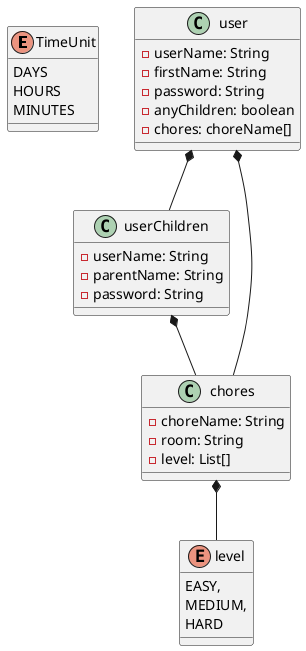 @startuml
'https://plantuml.com/class-diagram

enum TimeUnit {
DAYS
HOURS
MINUTES
}

class user{
- userName: String
- firstName: String
- password: String
- anyChildren: boolean
- chores: choreName[]

}

class userChildren{
- userName: String
- parentName: String
- password: String
}

class chores {
- choreName: String
- room: String
- level: List[]
}

enum level {
EASY,
MEDIUM,
HARD
}


user *-- userChildren
user *-- chores
userChildren *-- chores
chores *-- level












@enduml